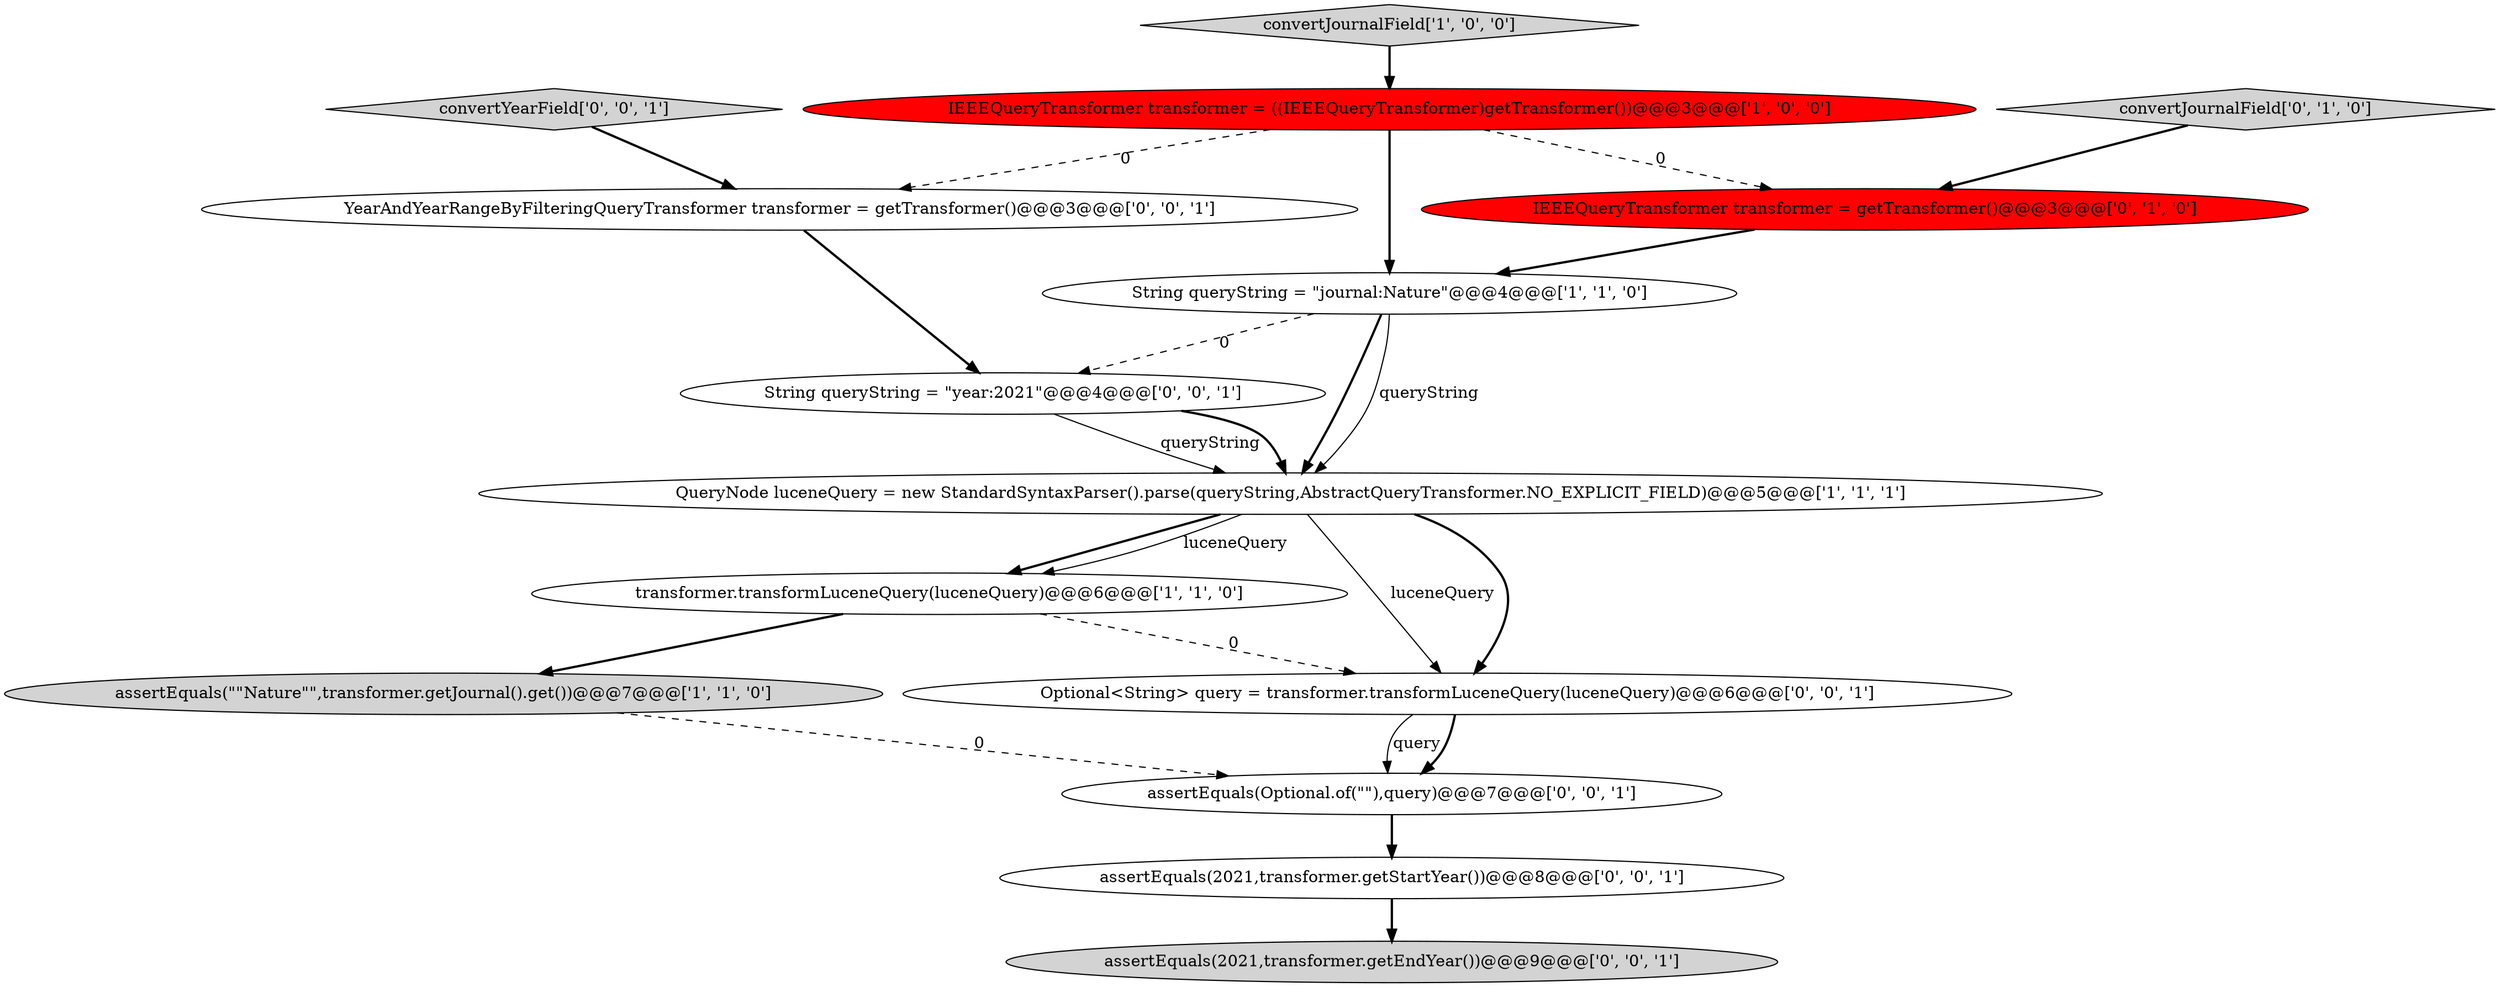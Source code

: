 digraph {
8 [style = filled, label = "String queryString = \"year:2021\"@@@4@@@['0', '0', '1']", fillcolor = white, shape = ellipse image = "AAA0AAABBB3BBB"];
4 [style = filled, label = "transformer.transformLuceneQuery(luceneQuery)@@@6@@@['1', '1', '0']", fillcolor = white, shape = ellipse image = "AAA0AAABBB1BBB"];
14 [style = filled, label = "assertEquals(2021,transformer.getStartYear())@@@8@@@['0', '0', '1']", fillcolor = white, shape = ellipse image = "AAA0AAABBB3BBB"];
0 [style = filled, label = "IEEEQueryTransformer transformer = ((IEEEQueryTransformer)getTransformer())@@@3@@@['1', '0', '0']", fillcolor = red, shape = ellipse image = "AAA1AAABBB1BBB"];
2 [style = filled, label = "assertEquals(\"\"Nature\"\",transformer.getJournal().get())@@@7@@@['1', '1', '0']", fillcolor = lightgray, shape = ellipse image = "AAA0AAABBB1BBB"];
11 [style = filled, label = "assertEquals(Optional.of(\"\"),query)@@@7@@@['0', '0', '1']", fillcolor = white, shape = ellipse image = "AAA0AAABBB3BBB"];
13 [style = filled, label = "assertEquals(2021,transformer.getEndYear())@@@9@@@['0', '0', '1']", fillcolor = lightgray, shape = ellipse image = "AAA0AAABBB3BBB"];
6 [style = filled, label = "IEEEQueryTransformer transformer = getTransformer()@@@3@@@['0', '1', '0']", fillcolor = red, shape = ellipse image = "AAA1AAABBB2BBB"];
9 [style = filled, label = "YearAndYearRangeByFilteringQueryTransformer transformer = getTransformer()@@@3@@@['0', '0', '1']", fillcolor = white, shape = ellipse image = "AAA0AAABBB3BBB"];
12 [style = filled, label = "convertYearField['0', '0', '1']", fillcolor = lightgray, shape = diamond image = "AAA0AAABBB3BBB"];
10 [style = filled, label = "Optional<String> query = transformer.transformLuceneQuery(luceneQuery)@@@6@@@['0', '0', '1']", fillcolor = white, shape = ellipse image = "AAA0AAABBB3BBB"];
1 [style = filled, label = "QueryNode luceneQuery = new StandardSyntaxParser().parse(queryString,AbstractQueryTransformer.NO_EXPLICIT_FIELD)@@@5@@@['1', '1', '1']", fillcolor = white, shape = ellipse image = "AAA0AAABBB1BBB"];
3 [style = filled, label = "String queryString = \"journal:Nature\"@@@4@@@['1', '1', '0']", fillcolor = white, shape = ellipse image = "AAA0AAABBB1BBB"];
5 [style = filled, label = "convertJournalField['1', '0', '0']", fillcolor = lightgray, shape = diamond image = "AAA0AAABBB1BBB"];
7 [style = filled, label = "convertJournalField['0', '1', '0']", fillcolor = lightgray, shape = diamond image = "AAA0AAABBB2BBB"];
0->3 [style = bold, label=""];
6->3 [style = bold, label=""];
10->11 [style = solid, label="query"];
1->4 [style = bold, label=""];
3->1 [style = bold, label=""];
11->14 [style = bold, label=""];
3->1 [style = solid, label="queryString"];
8->1 [style = solid, label="queryString"];
1->10 [style = solid, label="luceneQuery"];
0->6 [style = dashed, label="0"];
4->2 [style = bold, label=""];
9->8 [style = bold, label=""];
12->9 [style = bold, label=""];
1->4 [style = solid, label="luceneQuery"];
8->1 [style = bold, label=""];
5->0 [style = bold, label=""];
7->6 [style = bold, label=""];
3->8 [style = dashed, label="0"];
2->11 [style = dashed, label="0"];
14->13 [style = bold, label=""];
0->9 [style = dashed, label="0"];
4->10 [style = dashed, label="0"];
1->10 [style = bold, label=""];
10->11 [style = bold, label=""];
}
